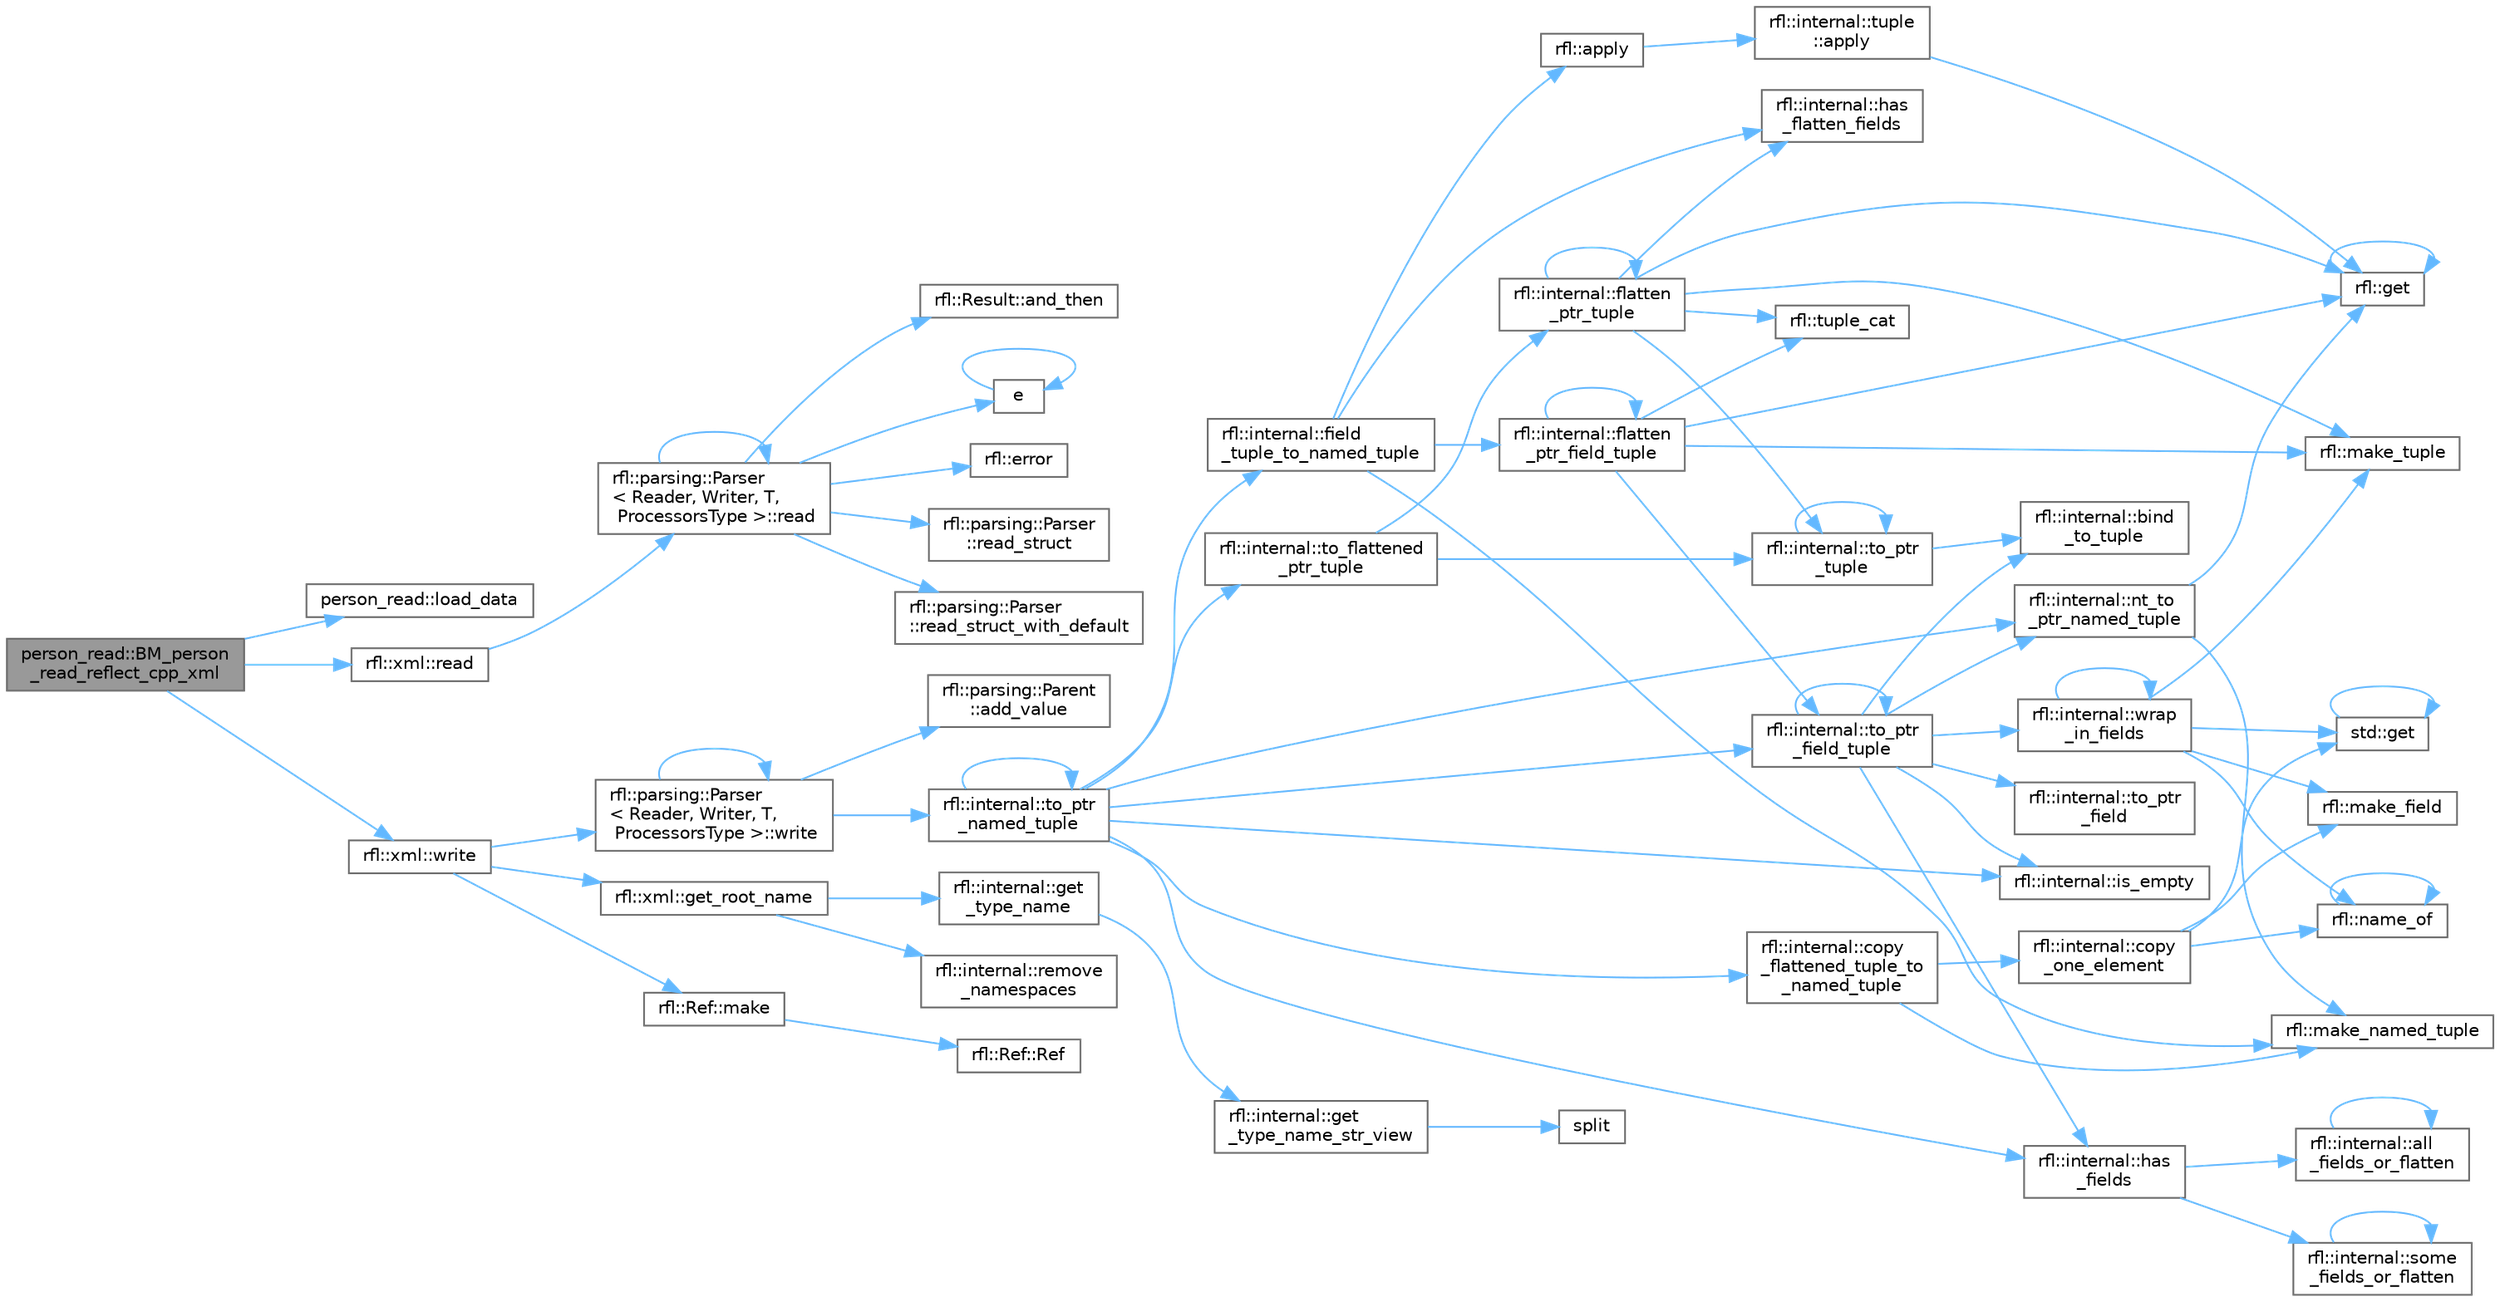 digraph "person_read::BM_person_read_reflect_cpp_xml"
{
 // LATEX_PDF_SIZE
  bgcolor="transparent";
  edge [fontname=Helvetica,fontsize=10,labelfontname=Helvetica,labelfontsize=10];
  node [fontname=Helvetica,fontsize=10,shape=box,height=0.2,width=0.4];
  rankdir="LR";
  Node1 [id="Node000001",label="person_read::BM_person\l_read_reflect_cpp_xml",height=0.2,width=0.4,color="gray40", fillcolor="grey60", style="filled", fontcolor="black",tooltip=" "];
  Node1 -> Node2 [id="edge78_Node000001_Node000002",color="steelblue1",style="solid",tooltip=" "];
  Node2 [id="Node000002",label="person_read::load_data",height=0.2,width=0.4,color="grey40", fillcolor="white", style="filled",URL="$namespaceperson__read.html#aee7e7905c4a047efd1cd9e8abbc981f7",tooltip=" "];
  Node1 -> Node3 [id="edge79_Node000001_Node000003",color="steelblue1",style="solid",tooltip=" "];
  Node3 [id="Node000003",label="rfl::xml::read",height=0.2,width=0.4,color="grey40", fillcolor="white", style="filled",URL="$namespacerfl_1_1xml.html#a1063ad7ef9b341b08b38318ab2965403",tooltip="Parses an object from a XML var."];
  Node3 -> Node4 [id="edge80_Node000003_Node000004",color="steelblue1",style="solid",tooltip=" "];
  Node4 [id="Node000004",label="rfl::parsing::Parser\l\< Reader, Writer, T,\l ProcessorsType \>::read",height=0.2,width=0.4,color="grey40", fillcolor="white", style="filled",URL="$structrfl_1_1parsing_1_1_parser.html#a905ccbbb3adb81bb18d9109df6613b72",tooltip=" "];
  Node4 -> Node5 [id="edge81_Node000004_Node000005",color="steelblue1",style="solid",tooltip=" "];
  Node5 [id="Node000005",label="rfl::Result::and_then",height=0.2,width=0.4,color="grey40", fillcolor="white", style="filled",URL="$classrfl_1_1_result.html#a07f85d248f21a1dad5eb12ae179d4df7",tooltip="Monadic operation - F must be a function of type T -> Result."];
  Node4 -> Node6 [id="edge82_Node000004_Node000006",color="steelblue1",style="solid",tooltip=" "];
  Node6 [id="Node000006",label="e",height=0.2,width=0.4,color="grey40", fillcolor="white", style="filled",URL="$_cwise__array__power__array_8cpp.html#a9cb86ff854760bf91a154f2724a9101d",tooltip=" "];
  Node6 -> Node6 [id="edge83_Node000006_Node000006",color="steelblue1",style="solid",tooltip=" "];
  Node4 -> Node7 [id="edge84_Node000004_Node000007",color="steelblue1",style="solid",tooltip=" "];
  Node7 [id="Node000007",label="rfl::error",height=0.2,width=0.4,color="grey40", fillcolor="white", style="filled",URL="$namespacerfl.html#a6625864c6c297dfdc3d3c3ee3181dd8c",tooltip="Shorthand for unexpected error."];
  Node4 -> Node4 [id="edge85_Node000004_Node000004",color="steelblue1",style="solid",tooltip=" "];
  Node4 -> Node8 [id="edge86_Node000004_Node000008",color="steelblue1",style="solid",tooltip=" "];
  Node8 [id="Node000008",label="rfl::parsing::Parser\l::read_struct",height=0.2,width=0.4,color="grey40", fillcolor="white", style="filled",URL="$structrfl_1_1parsing_1_1_parser.html#ac6a7fd1d9f65a3b40ea36017cec2fa2e",tooltip=" "];
  Node4 -> Node9 [id="edge87_Node000004_Node000009",color="steelblue1",style="solid",tooltip=" "];
  Node9 [id="Node000009",label="rfl::parsing::Parser\l::read_struct_with_default",height=0.2,width=0.4,color="grey40", fillcolor="white", style="filled",URL="$structrfl_1_1parsing_1_1_parser.html#a8f8dadc93b26e4bb35eb14e6d722aae7",tooltip=" "];
  Node1 -> Node10 [id="edge88_Node000001_Node000010",color="steelblue1",style="solid",tooltip=" "];
  Node10 [id="Node000010",label="rfl::xml::write",height=0.2,width=0.4,color="grey40", fillcolor="white", style="filled",URL="$namespacerfl_1_1xml.html#a903c1af58b9d930d9eed463bc53d2f67",tooltip="Writes a XML into an ostream."];
  Node10 -> Node11 [id="edge89_Node000010_Node000011",color="steelblue1",style="solid",tooltip=" "];
  Node11 [id="Node000011",label="rfl::xml::get_root_name",height=0.2,width=0.4,color="grey40", fillcolor="white", style="filled",URL="$namespacerfl_1_1xml.html#aa1c43e1bd5cba4e9f3495d4b9d2cd9c1",tooltip=" "];
  Node11 -> Node12 [id="edge90_Node000011_Node000012",color="steelblue1",style="solid",tooltip=" "];
  Node12 [id="Node000012",label="rfl::internal::get\l_type_name",height=0.2,width=0.4,color="grey40", fillcolor="white", style="filled",URL="$namespacerfl_1_1internal.html#a84fdc8ca8a7bd3b1397de3c4c2d7610d",tooltip=" "];
  Node12 -> Node13 [id="edge91_Node000012_Node000013",color="steelblue1",style="solid",tooltip=" "];
  Node13 [id="Node000013",label="rfl::internal::get\l_type_name_str_view",height=0.2,width=0.4,color="grey40", fillcolor="white", style="filled",URL="$namespacerfl_1_1internal.html#ac2494519cc9d3b019df93d7f950d605f",tooltip=" "];
  Node13 -> Node14 [id="edge92_Node000013_Node000014",color="steelblue1",style="solid",tooltip=" "];
  Node14 [id="Node000014",label="split",height=0.2,width=0.4,color="grey40", fillcolor="white", style="filled",URL="$dff__run_8cpp.html#a0711bc625a1e6944ca62107b5847365f",tooltip=" "];
  Node11 -> Node15 [id="edge93_Node000011_Node000015",color="steelblue1",style="solid",tooltip=" "];
  Node15 [id="Node000015",label="rfl::internal::remove\l_namespaces",height=0.2,width=0.4,color="grey40", fillcolor="white", style="filled",URL="$namespacerfl_1_1internal.html#ab077683f0a9736c592e4e2a921a808b6",tooltip=" "];
  Node10 -> Node16 [id="edge94_Node000010_Node000016",color="steelblue1",style="solid",tooltip=" "];
  Node16 [id="Node000016",label="rfl::Ref::make",height=0.2,width=0.4,color="grey40", fillcolor="white", style="filled",URL="$classrfl_1_1_ref.html#a1501cd0fd114b2dd113fb3abe974275d",tooltip=" "];
  Node16 -> Node17 [id="edge95_Node000016_Node000017",color="steelblue1",style="solid",tooltip=" "];
  Node17 [id="Node000017",label="rfl::Ref::Ref",height=0.2,width=0.4,color="grey40", fillcolor="white", style="filled",URL="$classrfl_1_1_ref.html#a157d7b0b3b1bc2b0833c0843bf056d04",tooltip=" "];
  Node10 -> Node18 [id="edge96_Node000010_Node000018",color="steelblue1",style="solid",tooltip=" "];
  Node18 [id="Node000018",label="rfl::parsing::Parser\l\< Reader, Writer, T,\l ProcessorsType \>::write",height=0.2,width=0.4,color="grey40", fillcolor="white", style="filled",URL="$structrfl_1_1parsing_1_1_parser.html#a16aeefd727355e095bfd19d6c69d3238",tooltip=" "];
  Node18 -> Node19 [id="edge97_Node000018_Node000019",color="steelblue1",style="solid",tooltip=" "];
  Node19 [id="Node000019",label="rfl::parsing::Parent\l::add_value",height=0.2,width=0.4,color="grey40", fillcolor="white", style="filled",URL="$structrfl_1_1parsing_1_1_parent.html#a8f7ebd2389ae6ec315a0e37bd66de63f",tooltip=" "];
  Node18 -> Node20 [id="edge98_Node000018_Node000020",color="steelblue1",style="solid",tooltip=" "];
  Node20 [id="Node000020",label="rfl::internal::to_ptr\l_named_tuple",height=0.2,width=0.4,color="grey40", fillcolor="white", style="filled",URL="$namespacerfl_1_1internal.html#a19594a7d66a271a8f893f2170217e299",tooltip=" "];
  Node20 -> Node21 [id="edge99_Node000020_Node000021",color="steelblue1",style="solid",tooltip=" "];
  Node21 [id="Node000021",label="rfl::internal::copy\l_flattened_tuple_to\l_named_tuple",height=0.2,width=0.4,color="grey40", fillcolor="white", style="filled",URL="$namespacerfl_1_1internal.html#aa4d84e91c691523bdf3dbf8832cba64c",tooltip=" "];
  Node21 -> Node22 [id="edge100_Node000021_Node000022",color="steelblue1",style="solid",tooltip=" "];
  Node22 [id="Node000022",label="rfl::internal::copy\l_one_element",height=0.2,width=0.4,color="grey40", fillcolor="white", style="filled",URL="$namespacerfl_1_1internal.html#a8a566443d85dd9fc0f2e6e4ae131ed55",tooltip=" "];
  Node22 -> Node23 [id="edge101_Node000022_Node000023",color="steelblue1",style="solid",tooltip=" "];
  Node23 [id="Node000023",label="std::get",height=0.2,width=0.4,color="grey40", fillcolor="white", style="filled",URL="$namespacestd.html#aae41d8280b7ccc3f0e0a0be2dab21c8f",tooltip="Gets an element by index."];
  Node23 -> Node23 [id="edge102_Node000023_Node000023",color="steelblue1",style="solid",tooltip=" "];
  Node22 -> Node24 [id="edge103_Node000022_Node000024",color="steelblue1",style="solid",tooltip=" "];
  Node24 [id="Node000024",label="rfl::make_field",height=0.2,width=0.4,color="grey40", fillcolor="white", style="filled",URL="$namespacerfl.html#afb5f68a22d5b6a42a5b4477c35559ce9",tooltip=" "];
  Node22 -> Node25 [id="edge104_Node000022_Node000025",color="steelblue1",style="solid",tooltip=" "];
  Node25 [id="Node000025",label="rfl::name_of",height=0.2,width=0.4,color="grey40", fillcolor="white", style="filled",URL="$namespacerfl.html#a90efd0c5575582354c25333fa30a8013",tooltip="Helper function to retrieve a name at compile time."];
  Node25 -> Node25 [id="edge105_Node000025_Node000025",color="steelblue1",style="solid",tooltip=" "];
  Node21 -> Node26 [id="edge106_Node000021_Node000026",color="steelblue1",style="solid",tooltip=" "];
  Node26 [id="Node000026",label="rfl::make_named_tuple",height=0.2,width=0.4,color="grey40", fillcolor="white", style="filled",URL="$namespacerfl.html#a19523aa875e6c36af474a97f28ed4002",tooltip="Explicit overload for creating empty named tuples."];
  Node20 -> Node27 [id="edge107_Node000020_Node000027",color="steelblue1",style="solid",tooltip=" "];
  Node27 [id="Node000027",label="rfl::internal::field\l_tuple_to_named_tuple",height=0.2,width=0.4,color="grey40", fillcolor="white", style="filled",URL="$namespacerfl_1_1internal.html#a923e1c7faefca7c7af6ec3d7aecccba0",tooltip=" "];
  Node27 -> Node28 [id="edge108_Node000027_Node000028",color="steelblue1",style="solid",tooltip=" "];
  Node28 [id="Node000028",label="rfl::apply",height=0.2,width=0.4,color="grey40", fillcolor="white", style="filled",URL="$namespacerfl.html#aaa94742afd7fde0d6d6cc59ae6d92989",tooltip=" "];
  Node28 -> Node29 [id="edge109_Node000028_Node000029",color="steelblue1",style="solid",tooltip=" "];
  Node29 [id="Node000029",label="rfl::internal::tuple\l::apply",height=0.2,width=0.4,color="grey40", fillcolor="white", style="filled",URL="$namespacerfl_1_1internal_1_1tuple.html#a5fe21ddba2943f200bc6c6e4d8d34e54",tooltip=" "];
  Node29 -> Node30 [id="edge110_Node000029_Node000030",color="steelblue1",style="solid",tooltip=" "];
  Node30 [id="Node000030",label="rfl::get",height=0.2,width=0.4,color="grey40", fillcolor="white", style="filled",URL="$namespacerfl.html#ac379420409251e5a3c0bea4a701daf0a",tooltip="Gets a field by index."];
  Node30 -> Node30 [id="edge111_Node000030_Node000030",color="steelblue1",style="solid",tooltip=" "];
  Node27 -> Node31 [id="edge112_Node000027_Node000031",color="steelblue1",style="solid",tooltip=" "];
  Node31 [id="Node000031",label="rfl::internal::flatten\l_ptr_field_tuple",height=0.2,width=0.4,color="grey40", fillcolor="white", style="filled",URL="$namespacerfl_1_1internal.html#ae729ffba37ab19a6426f80c6ef26e2d6",tooltip=" "];
  Node31 -> Node31 [id="edge113_Node000031_Node000031",color="steelblue1",style="solid",tooltip=" "];
  Node31 -> Node30 [id="edge114_Node000031_Node000030",color="steelblue1",style="solid",tooltip=" "];
  Node31 -> Node32 [id="edge115_Node000031_Node000032",color="steelblue1",style="solid",tooltip=" "];
  Node32 [id="Node000032",label="rfl::make_tuple",height=0.2,width=0.4,color="grey40", fillcolor="white", style="filled",URL="$namespacerfl.html#ac71a9ec8b4d8fd347719083ec38c00f9",tooltip=" "];
  Node31 -> Node33 [id="edge116_Node000031_Node000033",color="steelblue1",style="solid",tooltip=" "];
  Node33 [id="Node000033",label="rfl::internal::to_ptr\l_field_tuple",height=0.2,width=0.4,color="grey40", fillcolor="white", style="filled",URL="$namespacerfl_1_1internal.html#a4c5ce682ef0d85a0edc5fc36074815d2",tooltip=" "];
  Node33 -> Node34 [id="edge117_Node000033_Node000034",color="steelblue1",style="solid",tooltip=" "];
  Node34 [id="Node000034",label="rfl::internal::bind\l_to_tuple",height=0.2,width=0.4,color="grey40", fillcolor="white", style="filled",URL="$namespacerfl_1_1internal.html#aaccfbbd07ded0a84498cea052cb3d443",tooltip=" "];
  Node33 -> Node35 [id="edge118_Node000033_Node000035",color="steelblue1",style="solid",tooltip=" "];
  Node35 [id="Node000035",label="rfl::internal::has\l_fields",height=0.2,width=0.4,color="grey40", fillcolor="white", style="filled",URL="$namespacerfl_1_1internal.html#a4bf6ff2224c907a5df21f524e650fd17",tooltip=" "];
  Node35 -> Node36 [id="edge119_Node000035_Node000036",color="steelblue1",style="solid",tooltip=" "];
  Node36 [id="Node000036",label="rfl::internal::all\l_fields_or_flatten",height=0.2,width=0.4,color="grey40", fillcolor="white", style="filled",URL="$namespacerfl_1_1internal.html#a012b9c8f5d6103eb084598eca9f9f631",tooltip=" "];
  Node36 -> Node36 [id="edge120_Node000036_Node000036",color="steelblue1",style="solid",tooltip=" "];
  Node35 -> Node37 [id="edge121_Node000035_Node000037",color="steelblue1",style="solid",tooltip=" "];
  Node37 [id="Node000037",label="rfl::internal::some\l_fields_or_flatten",height=0.2,width=0.4,color="grey40", fillcolor="white", style="filled",URL="$namespacerfl_1_1internal.html#a71c929c1a514d827549eb15d4355de92",tooltip=" "];
  Node37 -> Node37 [id="edge122_Node000037_Node000037",color="steelblue1",style="solid",tooltip=" "];
  Node33 -> Node38 [id="edge123_Node000033_Node000038",color="steelblue1",style="solid",tooltip=" "];
  Node38 [id="Node000038",label="rfl::internal::is_empty",height=0.2,width=0.4,color="grey40", fillcolor="white", style="filled",URL="$namespacerfl_1_1internal.html#a818161434e9e7892d403a7c92d7268fe",tooltip=" "];
  Node33 -> Node39 [id="edge124_Node000033_Node000039",color="steelblue1",style="solid",tooltip=" "];
  Node39 [id="Node000039",label="rfl::internal::nt_to\l_ptr_named_tuple",height=0.2,width=0.4,color="grey40", fillcolor="white", style="filled",URL="$namespacerfl_1_1internal.html#a444ef522c6d66572aa5cd3ccde829885",tooltip=" "];
  Node39 -> Node30 [id="edge125_Node000039_Node000030",color="steelblue1",style="solid",tooltip=" "];
  Node39 -> Node26 [id="edge126_Node000039_Node000026",color="steelblue1",style="solid",tooltip=" "];
  Node33 -> Node40 [id="edge127_Node000033_Node000040",color="steelblue1",style="solid",tooltip=" "];
  Node40 [id="Node000040",label="rfl::internal::to_ptr\l_field",height=0.2,width=0.4,color="grey40", fillcolor="white", style="filled",URL="$namespacerfl_1_1internal.html#ab7e2b5fa9d320f0c9a301fbe22ebc677",tooltip=" "];
  Node33 -> Node33 [id="edge128_Node000033_Node000033",color="steelblue1",style="solid",tooltip=" "];
  Node33 -> Node41 [id="edge129_Node000033_Node000041",color="steelblue1",style="solid",tooltip=" "];
  Node41 [id="Node000041",label="rfl::internal::wrap\l_in_fields",height=0.2,width=0.4,color="grey40", fillcolor="white", style="filled",URL="$namespacerfl_1_1internal.html#a75a4f615c45abce17e710e72514498d7",tooltip=" "];
  Node41 -> Node23 [id="edge130_Node000041_Node000023",color="steelblue1",style="solid",tooltip=" "];
  Node41 -> Node24 [id="edge131_Node000041_Node000024",color="steelblue1",style="solid",tooltip=" "];
  Node41 -> Node32 [id="edge132_Node000041_Node000032",color="steelblue1",style="solid",tooltip=" "];
  Node41 -> Node25 [id="edge133_Node000041_Node000025",color="steelblue1",style="solid",tooltip=" "];
  Node41 -> Node41 [id="edge134_Node000041_Node000041",color="steelblue1",style="solid",tooltip=" "];
  Node31 -> Node42 [id="edge135_Node000031_Node000042",color="steelblue1",style="solid",tooltip=" "];
  Node42 [id="Node000042",label="rfl::tuple_cat",height=0.2,width=0.4,color="grey40", fillcolor="white", style="filled",URL="$namespacerfl.html#ad4738e8acd2a03b1b2b01c6caa6b27e9",tooltip=" "];
  Node27 -> Node43 [id="edge136_Node000027_Node000043",color="steelblue1",style="solid",tooltip=" "];
  Node43 [id="Node000043",label="rfl::internal::has\l_flatten_fields",height=0.2,width=0.4,color="grey40", fillcolor="white", style="filled",URL="$namespacerfl_1_1internal.html#a60f5d02505f61eabff343c2f5e9c7dbe",tooltip=" "];
  Node27 -> Node26 [id="edge137_Node000027_Node000026",color="steelblue1",style="solid",tooltip=" "];
  Node20 -> Node35 [id="edge138_Node000020_Node000035",color="steelblue1",style="solid",tooltip=" "];
  Node20 -> Node38 [id="edge139_Node000020_Node000038",color="steelblue1",style="solid",tooltip=" "];
  Node20 -> Node39 [id="edge140_Node000020_Node000039",color="steelblue1",style="solid",tooltip=" "];
  Node20 -> Node44 [id="edge141_Node000020_Node000044",color="steelblue1",style="solid",tooltip=" "];
  Node44 [id="Node000044",label="rfl::internal::to_flattened\l_ptr_tuple",height=0.2,width=0.4,color="grey40", fillcolor="white", style="filled",URL="$namespacerfl_1_1internal.html#abe898ac2971112070bfbcc91def971d6",tooltip=" "];
  Node44 -> Node45 [id="edge142_Node000044_Node000045",color="steelblue1",style="solid",tooltip=" "];
  Node45 [id="Node000045",label="rfl::internal::flatten\l_ptr_tuple",height=0.2,width=0.4,color="grey40", fillcolor="white", style="filled",URL="$namespacerfl_1_1internal.html#a3a901d356d0602482acd2f0861f8b472",tooltip=" "];
  Node45 -> Node45 [id="edge143_Node000045_Node000045",color="steelblue1",style="solid",tooltip=" "];
  Node45 -> Node30 [id="edge144_Node000045_Node000030",color="steelblue1",style="solid",tooltip=" "];
  Node45 -> Node43 [id="edge145_Node000045_Node000043",color="steelblue1",style="solid",tooltip=" "];
  Node45 -> Node32 [id="edge146_Node000045_Node000032",color="steelblue1",style="solid",tooltip=" "];
  Node45 -> Node46 [id="edge147_Node000045_Node000046",color="steelblue1",style="solid",tooltip=" "];
  Node46 [id="Node000046",label="rfl::internal::to_ptr\l_tuple",height=0.2,width=0.4,color="grey40", fillcolor="white", style="filled",URL="$namespacerfl_1_1internal.html#a3a36b92d743023e52d9ba1b74cc5fbd1",tooltip=" "];
  Node46 -> Node34 [id="edge148_Node000046_Node000034",color="steelblue1",style="solid",tooltip=" "];
  Node46 -> Node46 [id="edge149_Node000046_Node000046",color="steelblue1",style="solid",tooltip=" "];
  Node45 -> Node42 [id="edge150_Node000045_Node000042",color="steelblue1",style="solid",tooltip=" "];
  Node44 -> Node46 [id="edge151_Node000044_Node000046",color="steelblue1",style="solid",tooltip=" "];
  Node20 -> Node33 [id="edge152_Node000020_Node000033",color="steelblue1",style="solid",tooltip=" "];
  Node20 -> Node20 [id="edge153_Node000020_Node000020",color="steelblue1",style="solid",tooltip=" "];
  Node18 -> Node18 [id="edge154_Node000018_Node000018",color="steelblue1",style="solid",tooltip=" "];
}
